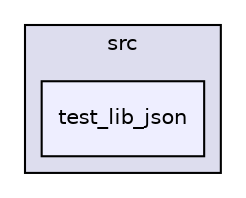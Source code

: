 digraph "json/jsoncpp-src-0.5.0/src/test_lib_json" {
  compound=true
  node [ fontsize="10", fontname="Helvetica"];
  edge [ labelfontsize="10", labelfontname="Helvetica"];
  subgraph clusterdir_d35119e5e8076e92590170dd43b76abd {
    graph [ bgcolor="#ddddee", pencolor="black", label="src" fontname="Helvetica", fontsize="10", URL="dir_d35119e5e8076e92590170dd43b76abd.html"]
  dir_411486b028a8b8dbcf24c073a3678f6d [shape=box, label="test_lib_json", style="filled", fillcolor="#eeeeff", pencolor="black", URL="dir_411486b028a8b8dbcf24c073a3678f6d.html"];
  }
}
